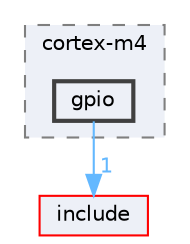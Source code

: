 digraph "src/core/cortex-m4/gpio"
{
 // LATEX_PDF_SIZE
  bgcolor="transparent";
  edge [fontname=Helvetica,fontsize=10,labelfontname=Helvetica,labelfontsize=10];
  node [fontname=Helvetica,fontsize=10,shape=box,height=0.2,width=0.4];
  compound=true
  subgraph clusterdir_6e0b798f34a9a9150d221adf4a9fea13 {
    graph [ bgcolor="#edf0f7", pencolor="grey50", label="cortex-m4", fontname=Helvetica,fontsize=10 style="filled,dashed", URL="dir_6e0b798f34a9a9150d221adf4a9fea13.html",tooltip=""]
  dir_0594592f2a5a27aba932b8230bd80cd6 [label="gpio", fillcolor="#edf0f7", color="grey25", style="filled,bold", URL="dir_0594592f2a5a27aba932b8230bd80cd6.html",tooltip=""];
  }
  dir_d44c64559bbebec7f509842c48db8b23 [label="include", fillcolor="#edf0f7", color="red", style="filled", URL="dir_d44c64559bbebec7f509842c48db8b23.html",tooltip=""];
  dir_0594592f2a5a27aba932b8230bd80cd6->dir_d44c64559bbebec7f509842c48db8b23 [headlabel="1", labeldistance=1.5 headhref="dir_000014_000015.html" href="dir_000014_000015.html" color="steelblue1" fontcolor="steelblue1"];
}
